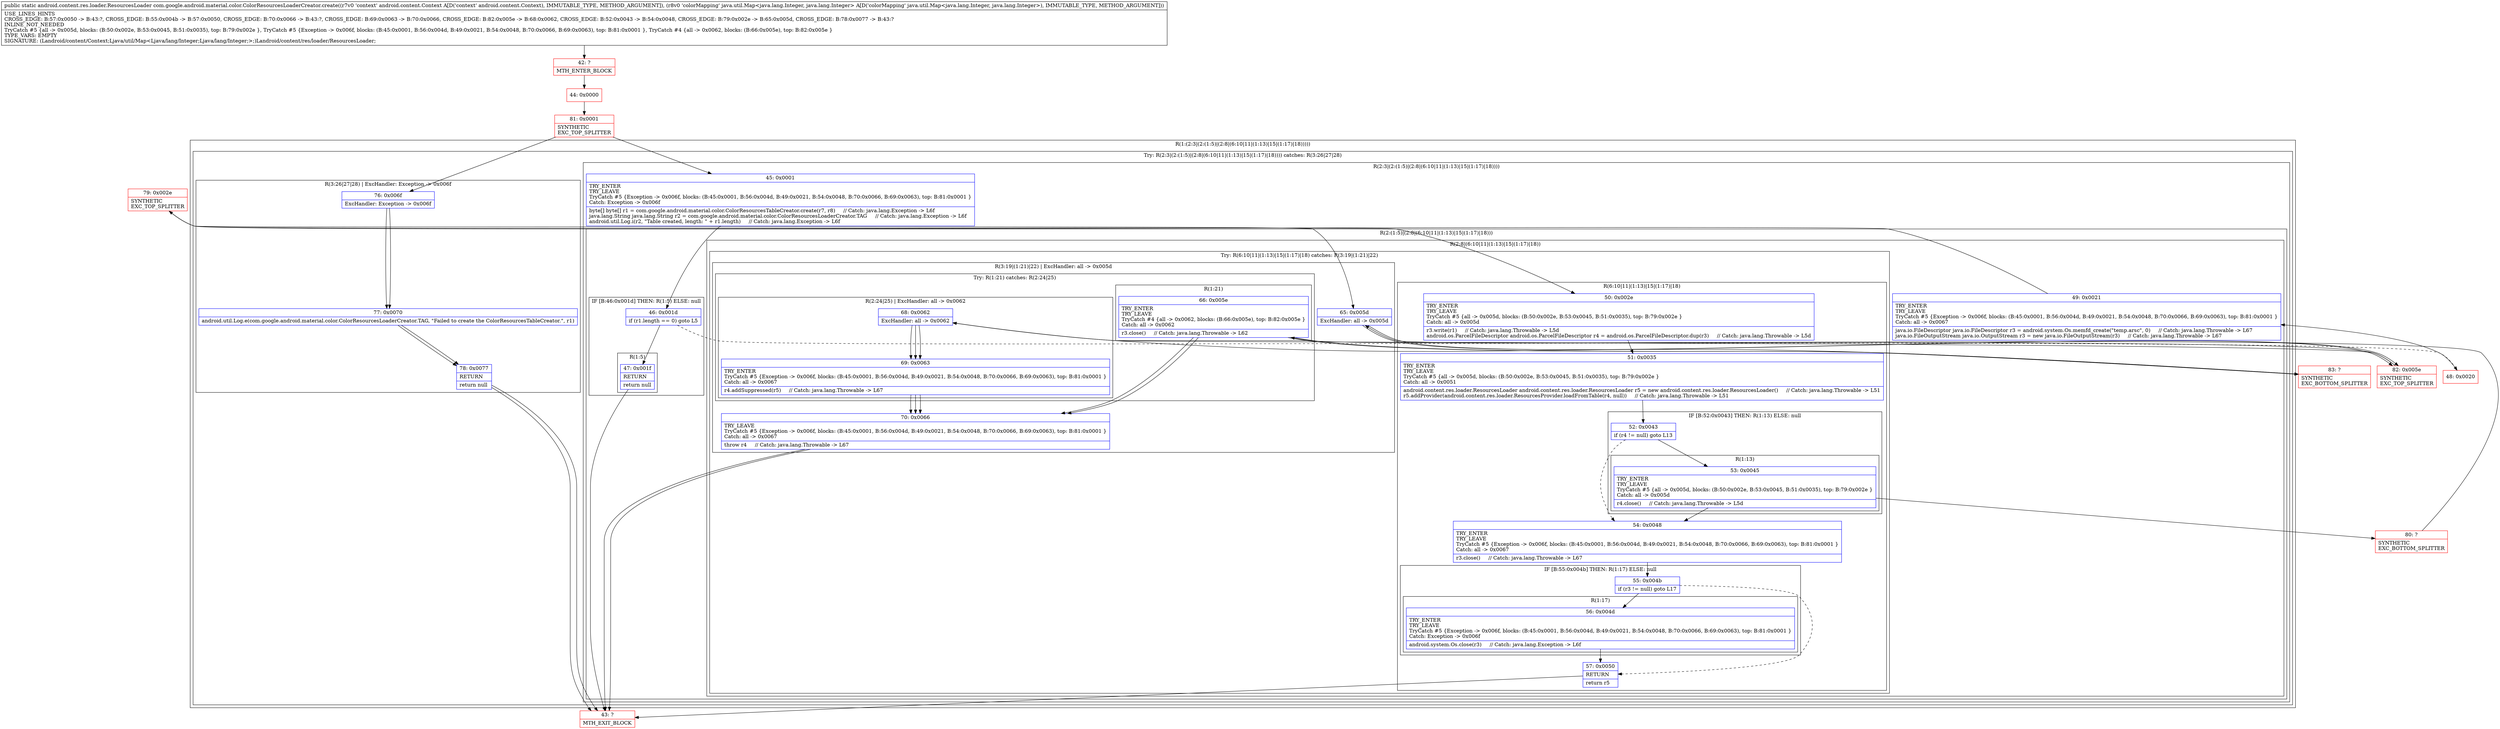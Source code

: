 digraph "CFG forcom.google.android.material.color.ColorResourcesLoaderCreator.create(Landroid\/content\/Context;Ljava\/util\/Map;)Landroid\/content\/res\/loader\/ResourcesLoader;" {
subgraph cluster_Region_1163428143 {
label = "R(1:(2:3|(2:(1:5)|(2:8|(6:10|11|(1:13)|15|(1:17)|18)))))";
node [shape=record,color=blue];
subgraph cluster_TryCatchRegion_561009621 {
label = "Try: R(2:3|(2:(1:5)|(2:8|(6:10|11|(1:13)|15|(1:17)|18)))) catches: R(3:26|27|28)";
node [shape=record,color=blue];
subgraph cluster_Region_726586815 {
label = "R(2:3|(2:(1:5)|(2:8|(6:10|11|(1:13)|15|(1:17)|18))))";
node [shape=record,color=blue];
Node_45 [shape=record,label="{45\:\ 0x0001|TRY_ENTER\lTRY_LEAVE\lTryCatch #5 \{Exception \-\> 0x006f, blocks: (B:45:0x0001, B:56:0x004d, B:49:0x0021, B:54:0x0048, B:70:0x0066, B:69:0x0063), top: B:81:0x0001 \}\lCatch: Exception \-\> 0x006f\l|byte[] byte[] r1 = com.google.android.material.color.ColorResourcesTableCreator.create(r7, r8)     \/\/ Catch: java.lang.Exception \-\> L6f\ljava.lang.String java.lang.String r2 = com.google.android.material.color.ColorResourcesLoaderCreator.TAG     \/\/ Catch: java.lang.Exception \-\> L6f\landroid.util.Log.i(r2, \"Table created, length: \" + r1.length)     \/\/ Catch: java.lang.Exception \-\> L6f\l}"];
subgraph cluster_Region_236708897 {
label = "R(2:(1:5)|(2:8|(6:10|11|(1:13)|15|(1:17)|18)))";
node [shape=record,color=blue];
subgraph cluster_IfRegion_482871925 {
label = "IF [B:46:0x001d] THEN: R(1:5) ELSE: null";
node [shape=record,color=blue];
Node_46 [shape=record,label="{46\:\ 0x001d|if (r1.length == 0) goto L5\l}"];
subgraph cluster_Region_1113851275 {
label = "R(1:5)";
node [shape=record,color=blue];
Node_47 [shape=record,label="{47\:\ 0x001f|RETURN\l|return null\l}"];
}
}
subgraph cluster_Region_2004710989 {
label = "R(2:8|(6:10|11|(1:13)|15|(1:17)|18))";
node [shape=record,color=blue];
Node_49 [shape=record,label="{49\:\ 0x0021|TRY_ENTER\lTRY_LEAVE\lTryCatch #5 \{Exception \-\> 0x006f, blocks: (B:45:0x0001, B:56:0x004d, B:49:0x0021, B:54:0x0048, B:70:0x0066, B:69:0x0063), top: B:81:0x0001 \}\lCatch: all \-\> 0x0067\l|java.io.FileDescriptor java.io.FileDescriptor r3 = android.system.Os.memfd_create(\"temp.arsc\", 0)     \/\/ Catch: java.lang.Throwable \-\> L67\ljava.io.FileOutputStream java.io.OutputStream r3 = new java.io.FileOutputStream(r3)     \/\/ Catch: java.lang.Throwable \-\> L67\l}"];
subgraph cluster_TryCatchRegion_1135916305 {
label = "Try: R(6:10|11|(1:13)|15|(1:17)|18) catches: R(3:19|(1:21)|22)";
node [shape=record,color=blue];
subgraph cluster_Region_1634017343 {
label = "R(6:10|11|(1:13)|15|(1:17)|18)";
node [shape=record,color=blue];
Node_50 [shape=record,label="{50\:\ 0x002e|TRY_ENTER\lTRY_LEAVE\lTryCatch #5 \{all \-\> 0x005d, blocks: (B:50:0x002e, B:53:0x0045, B:51:0x0035), top: B:79:0x002e \}\lCatch: all \-\> 0x005d\l|r3.write(r1)     \/\/ Catch: java.lang.Throwable \-\> L5d\landroid.os.ParcelFileDescriptor android.os.ParcelFileDescriptor r4 = android.os.ParcelFileDescriptor.dup(r3)     \/\/ Catch: java.lang.Throwable \-\> L5d\l}"];
Node_51 [shape=record,label="{51\:\ 0x0035|TRY_ENTER\lTRY_LEAVE\lTryCatch #5 \{all \-\> 0x005d, blocks: (B:50:0x002e, B:53:0x0045, B:51:0x0035), top: B:79:0x002e \}\lCatch: all \-\> 0x0051\l|android.content.res.loader.ResourcesLoader android.content.res.loader.ResourcesLoader r5 = new android.content.res.loader.ResourcesLoader()     \/\/ Catch: java.lang.Throwable \-\> L51\lr5.addProvider(android.content.res.loader.ResourcesProvider.loadFromTable(r4, null))     \/\/ Catch: java.lang.Throwable \-\> L51\l}"];
subgraph cluster_IfRegion_586935822 {
label = "IF [B:52:0x0043] THEN: R(1:13) ELSE: null";
node [shape=record,color=blue];
Node_52 [shape=record,label="{52\:\ 0x0043|if (r4 != null) goto L13\l}"];
subgraph cluster_Region_364785223 {
label = "R(1:13)";
node [shape=record,color=blue];
Node_53 [shape=record,label="{53\:\ 0x0045|TRY_ENTER\lTRY_LEAVE\lTryCatch #5 \{all \-\> 0x005d, blocks: (B:50:0x002e, B:53:0x0045, B:51:0x0035), top: B:79:0x002e \}\lCatch: all \-\> 0x005d\l|r4.close()     \/\/ Catch: java.lang.Throwable \-\> L5d\l}"];
}
}
Node_54 [shape=record,label="{54\:\ 0x0048|TRY_ENTER\lTRY_LEAVE\lTryCatch #5 \{Exception \-\> 0x006f, blocks: (B:45:0x0001, B:56:0x004d, B:49:0x0021, B:54:0x0048, B:70:0x0066, B:69:0x0063), top: B:81:0x0001 \}\lCatch: all \-\> 0x0067\l|r3.close()     \/\/ Catch: java.lang.Throwable \-\> L67\l}"];
subgraph cluster_IfRegion_717465136 {
label = "IF [B:55:0x004b] THEN: R(1:17) ELSE: null";
node [shape=record,color=blue];
Node_55 [shape=record,label="{55\:\ 0x004b|if (r3 != null) goto L17\l}"];
subgraph cluster_Region_1980009151 {
label = "R(1:17)";
node [shape=record,color=blue];
Node_56 [shape=record,label="{56\:\ 0x004d|TRY_ENTER\lTRY_LEAVE\lTryCatch #5 \{Exception \-\> 0x006f, blocks: (B:45:0x0001, B:56:0x004d, B:49:0x0021, B:54:0x0048, B:70:0x0066, B:69:0x0063), top: B:81:0x0001 \}\lCatch: Exception \-\> 0x006f\l|android.system.Os.close(r3)     \/\/ Catch: java.lang.Exception \-\> L6f\l}"];
}
}
Node_57 [shape=record,label="{57\:\ 0x0050|RETURN\l|return r5\l}"];
}
subgraph cluster_Region_1618585673 {
label = "R(3:19|(1:21)|22) | ExcHandler: all \-\> 0x005d\l";
node [shape=record,color=blue];
Node_65 [shape=record,label="{65\:\ 0x005d|ExcHandler: all \-\> 0x005d\l}"];
subgraph cluster_TryCatchRegion_823292555 {
label = "Try: R(1:21) catches: R(2:24|25)";
node [shape=record,color=blue];
subgraph cluster_Region_1042819224 {
label = "R(1:21)";
node [shape=record,color=blue];
Node_66 [shape=record,label="{66\:\ 0x005e|TRY_ENTER\lTRY_LEAVE\lTryCatch #4 \{all \-\> 0x0062, blocks: (B:66:0x005e), top: B:82:0x005e \}\lCatch: all \-\> 0x0062\l|r3.close()     \/\/ Catch: java.lang.Throwable \-\> L62\l}"];
}
subgraph cluster_Region_1404592511 {
label = "R(2:24|25) | ExcHandler: all \-\> 0x0062\l";
node [shape=record,color=blue];
Node_68 [shape=record,label="{68\:\ 0x0062|ExcHandler: all \-\> 0x0062\l}"];
Node_69 [shape=record,label="{69\:\ 0x0063|TRY_ENTER\lTryCatch #5 \{Exception \-\> 0x006f, blocks: (B:45:0x0001, B:56:0x004d, B:49:0x0021, B:54:0x0048, B:70:0x0066, B:69:0x0063), top: B:81:0x0001 \}\lCatch: all \-\> 0x0067\l|r4.addSuppressed(r5)     \/\/ Catch: java.lang.Throwable \-\> L67\l}"];
}
}
Node_70 [shape=record,label="{70\:\ 0x0066|TRY_LEAVE\lTryCatch #5 \{Exception \-\> 0x006f, blocks: (B:45:0x0001, B:56:0x004d, B:49:0x0021, B:54:0x0048, B:70:0x0066, B:69:0x0063), top: B:81:0x0001 \}\lCatch: all \-\> 0x0067\l|throw r4     \/\/ Catch: java.lang.Throwable \-\> L67\l}"];
}
}
}
}
}
subgraph cluster_Region_893540900 {
label = "R(3:26|27|28) | ExcHandler: Exception \-\> 0x006f\l";
node [shape=record,color=blue];
Node_76 [shape=record,label="{76\:\ 0x006f|ExcHandler: Exception \-\> 0x006f\l}"];
Node_77 [shape=record,label="{77\:\ 0x0070|android.util.Log.e(com.google.android.material.color.ColorResourcesLoaderCreator.TAG, \"Failed to create the ColorResourcesTableCreator.\", r1)\l}"];
Node_78 [shape=record,label="{78\:\ 0x0077|RETURN\l|return null\l}"];
}
}
}
subgraph cluster_Region_893540900 {
label = "R(3:26|27|28) | ExcHandler: Exception \-\> 0x006f\l";
node [shape=record,color=blue];
Node_76 [shape=record,label="{76\:\ 0x006f|ExcHandler: Exception \-\> 0x006f\l}"];
Node_77 [shape=record,label="{77\:\ 0x0070|android.util.Log.e(com.google.android.material.color.ColorResourcesLoaderCreator.TAG, \"Failed to create the ColorResourcesTableCreator.\", r1)\l}"];
Node_78 [shape=record,label="{78\:\ 0x0077|RETURN\l|return null\l}"];
}
subgraph cluster_Region_1618585673 {
label = "R(3:19|(1:21)|22) | ExcHandler: all \-\> 0x005d\l";
node [shape=record,color=blue];
Node_65 [shape=record,label="{65\:\ 0x005d|ExcHandler: all \-\> 0x005d\l}"];
subgraph cluster_TryCatchRegion_823292555 {
label = "Try: R(1:21) catches: R(2:24|25)";
node [shape=record,color=blue];
subgraph cluster_Region_1042819224 {
label = "R(1:21)";
node [shape=record,color=blue];
Node_66 [shape=record,label="{66\:\ 0x005e|TRY_ENTER\lTRY_LEAVE\lTryCatch #4 \{all \-\> 0x0062, blocks: (B:66:0x005e), top: B:82:0x005e \}\lCatch: all \-\> 0x0062\l|r3.close()     \/\/ Catch: java.lang.Throwable \-\> L62\l}"];
}
subgraph cluster_Region_1404592511 {
label = "R(2:24|25) | ExcHandler: all \-\> 0x0062\l";
node [shape=record,color=blue];
Node_68 [shape=record,label="{68\:\ 0x0062|ExcHandler: all \-\> 0x0062\l}"];
Node_69 [shape=record,label="{69\:\ 0x0063|TRY_ENTER\lTryCatch #5 \{Exception \-\> 0x006f, blocks: (B:45:0x0001, B:56:0x004d, B:49:0x0021, B:54:0x0048, B:70:0x0066, B:69:0x0063), top: B:81:0x0001 \}\lCatch: all \-\> 0x0067\l|r4.addSuppressed(r5)     \/\/ Catch: java.lang.Throwable \-\> L67\l}"];
}
}
Node_70 [shape=record,label="{70\:\ 0x0066|TRY_LEAVE\lTryCatch #5 \{Exception \-\> 0x006f, blocks: (B:45:0x0001, B:56:0x004d, B:49:0x0021, B:54:0x0048, B:70:0x0066, B:69:0x0063), top: B:81:0x0001 \}\lCatch: all \-\> 0x0067\l|throw r4     \/\/ Catch: java.lang.Throwable \-\> L67\l}"];
}
subgraph cluster_Region_1404592511 {
label = "R(2:24|25) | ExcHandler: all \-\> 0x0062\l";
node [shape=record,color=blue];
Node_68 [shape=record,label="{68\:\ 0x0062|ExcHandler: all \-\> 0x0062\l}"];
Node_69 [shape=record,label="{69\:\ 0x0063|TRY_ENTER\lTryCatch #5 \{Exception \-\> 0x006f, blocks: (B:45:0x0001, B:56:0x004d, B:49:0x0021, B:54:0x0048, B:70:0x0066, B:69:0x0063), top: B:81:0x0001 \}\lCatch: all \-\> 0x0067\l|r4.addSuppressed(r5)     \/\/ Catch: java.lang.Throwable \-\> L67\l}"];
}
Node_42 [shape=record,color=red,label="{42\:\ ?|MTH_ENTER_BLOCK\l}"];
Node_44 [shape=record,color=red,label="{44\:\ 0x0000}"];
Node_81 [shape=record,color=red,label="{81\:\ 0x0001|SYNTHETIC\lEXC_TOP_SPLITTER\l}"];
Node_43 [shape=record,color=red,label="{43\:\ ?|MTH_EXIT_BLOCK\l}"];
Node_48 [shape=record,color=red,label="{48\:\ 0x0020}"];
Node_79 [shape=record,color=red,label="{79\:\ 0x002e|SYNTHETIC\lEXC_TOP_SPLITTER\l}"];
Node_80 [shape=record,color=red,label="{80\:\ ?|SYNTHETIC\lEXC_BOTTOM_SPLITTER\l}"];
Node_82 [shape=record,color=red,label="{82\:\ 0x005e|SYNTHETIC\lEXC_TOP_SPLITTER\l}"];
Node_83 [shape=record,color=red,label="{83\:\ ?|SYNTHETIC\lEXC_BOTTOM_SPLITTER\l}"];
MethodNode[shape=record,label="{public static android.content.res.loader.ResourcesLoader com.google.android.material.color.ColorResourcesLoaderCreator.create((r7v0 'context' android.content.Context A[D('context' android.content.Context), IMMUTABLE_TYPE, METHOD_ARGUMENT]), (r8v0 'colorMapping' java.util.Map\<java.lang.Integer, java.lang.Integer\> A[D('colorMapping' java.util.Map\<java.lang.Integer, java.lang.Integer\>), IMMUTABLE_TYPE, METHOD_ARGUMENT]))  | USE_LINES_HINTS\lCROSS_EDGE: B:57:0x0050 \-\> B:43:?, CROSS_EDGE: B:55:0x004b \-\> B:57:0x0050, CROSS_EDGE: B:70:0x0066 \-\> B:43:?, CROSS_EDGE: B:69:0x0063 \-\> B:70:0x0066, CROSS_EDGE: B:82:0x005e \-\> B:68:0x0062, CROSS_EDGE: B:52:0x0043 \-\> B:54:0x0048, CROSS_EDGE: B:79:0x002e \-\> B:65:0x005d, CROSS_EDGE: B:78:0x0077 \-\> B:43:?\lINLINE_NOT_NEEDED\lTryCatch #5 \{all \-\> 0x005d, blocks: (B:50:0x002e, B:53:0x0045, B:51:0x0035), top: B:79:0x002e \}, TryCatch #5 \{Exception \-\> 0x006f, blocks: (B:45:0x0001, B:56:0x004d, B:49:0x0021, B:54:0x0048, B:70:0x0066, B:69:0x0063), top: B:81:0x0001 \}, TryCatch #4 \{all \-\> 0x0062, blocks: (B:66:0x005e), top: B:82:0x005e \}\lTYPE_VARS: EMPTY\lSIGNATURE: (Landroid\/content\/Context;Ljava\/util\/Map\<Ljava\/lang\/Integer;Ljava\/lang\/Integer;\>;)Landroid\/content\/res\/loader\/ResourcesLoader;\l}"];
MethodNode -> Node_42;Node_45 -> Node_46;
Node_46 -> Node_47;
Node_46 -> Node_48[style=dashed];
Node_47 -> Node_43;
Node_49 -> Node_79;
Node_50 -> Node_51;
Node_51 -> Node_52;
Node_52 -> Node_53;
Node_52 -> Node_54[style=dashed];
Node_53 -> Node_54;
Node_53 -> Node_80;
Node_54 -> Node_55;
Node_55 -> Node_56;
Node_55 -> Node_57[style=dashed];
Node_56 -> Node_57;
Node_57 -> Node_43;
Node_65 -> Node_82;
Node_66 -> Node_70;
Node_66 -> Node_83;
Node_68 -> Node_69;
Node_69 -> Node_70;
Node_70 -> Node_43;
Node_76 -> Node_77;
Node_77 -> Node_78;
Node_78 -> Node_43;
Node_76 -> Node_77;
Node_77 -> Node_78;
Node_78 -> Node_43;
Node_65 -> Node_82;
Node_66 -> Node_70;
Node_66 -> Node_83;
Node_68 -> Node_69;
Node_69 -> Node_70;
Node_70 -> Node_43;
Node_68 -> Node_69;
Node_69 -> Node_70;
Node_42 -> Node_44;
Node_44 -> Node_81;
Node_81 -> Node_45;
Node_81 -> Node_76;
Node_48 -> Node_49;
Node_79 -> Node_50;
Node_79 -> Node_65;
Node_80 -> Node_65;
Node_82 -> Node_66;
Node_82 -> Node_68;
Node_83 -> Node_68;
}

